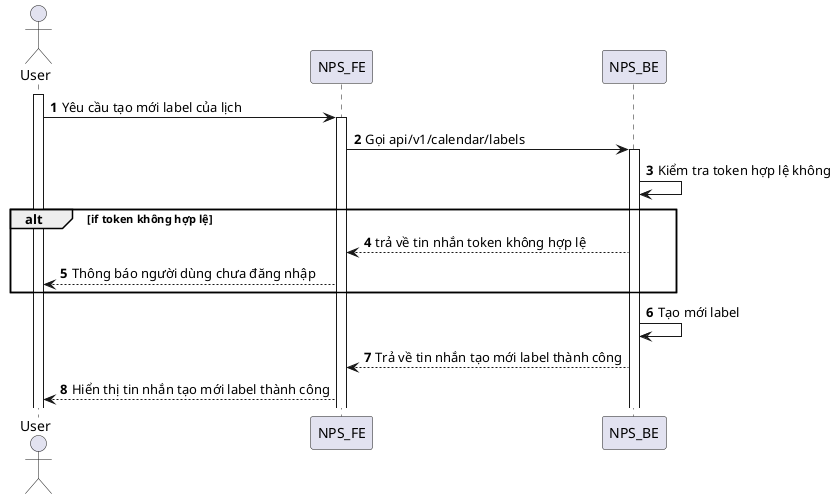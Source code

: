@startuml
autonumber
actor User
activate User
User -> NPS_FE: Yêu cầu tạo mới label của lịch
activate NPS_FE
NPS_FE -> NPS_BE: Gọi api/v1/calendar/labels
activate NPS_BE
NPS_BE -> NPS_BE: Kiểm tra token hợp lệ không
alt if token không hợp lệ
NPS_BE --> NPS_FE: trả về tin nhắn token không hợp lệ
NPS_FE --> User: Thông báo người dùng chưa đăng nhập
end
NPS_BE -> NPS_BE: Tạo mới label
NPS_BE --> NPS_FE: Trả về tin nhắn tạo mới label thành công
NPS_FE --> User: Hiển thị tin nhắn tạo mới label thành công
@enduml